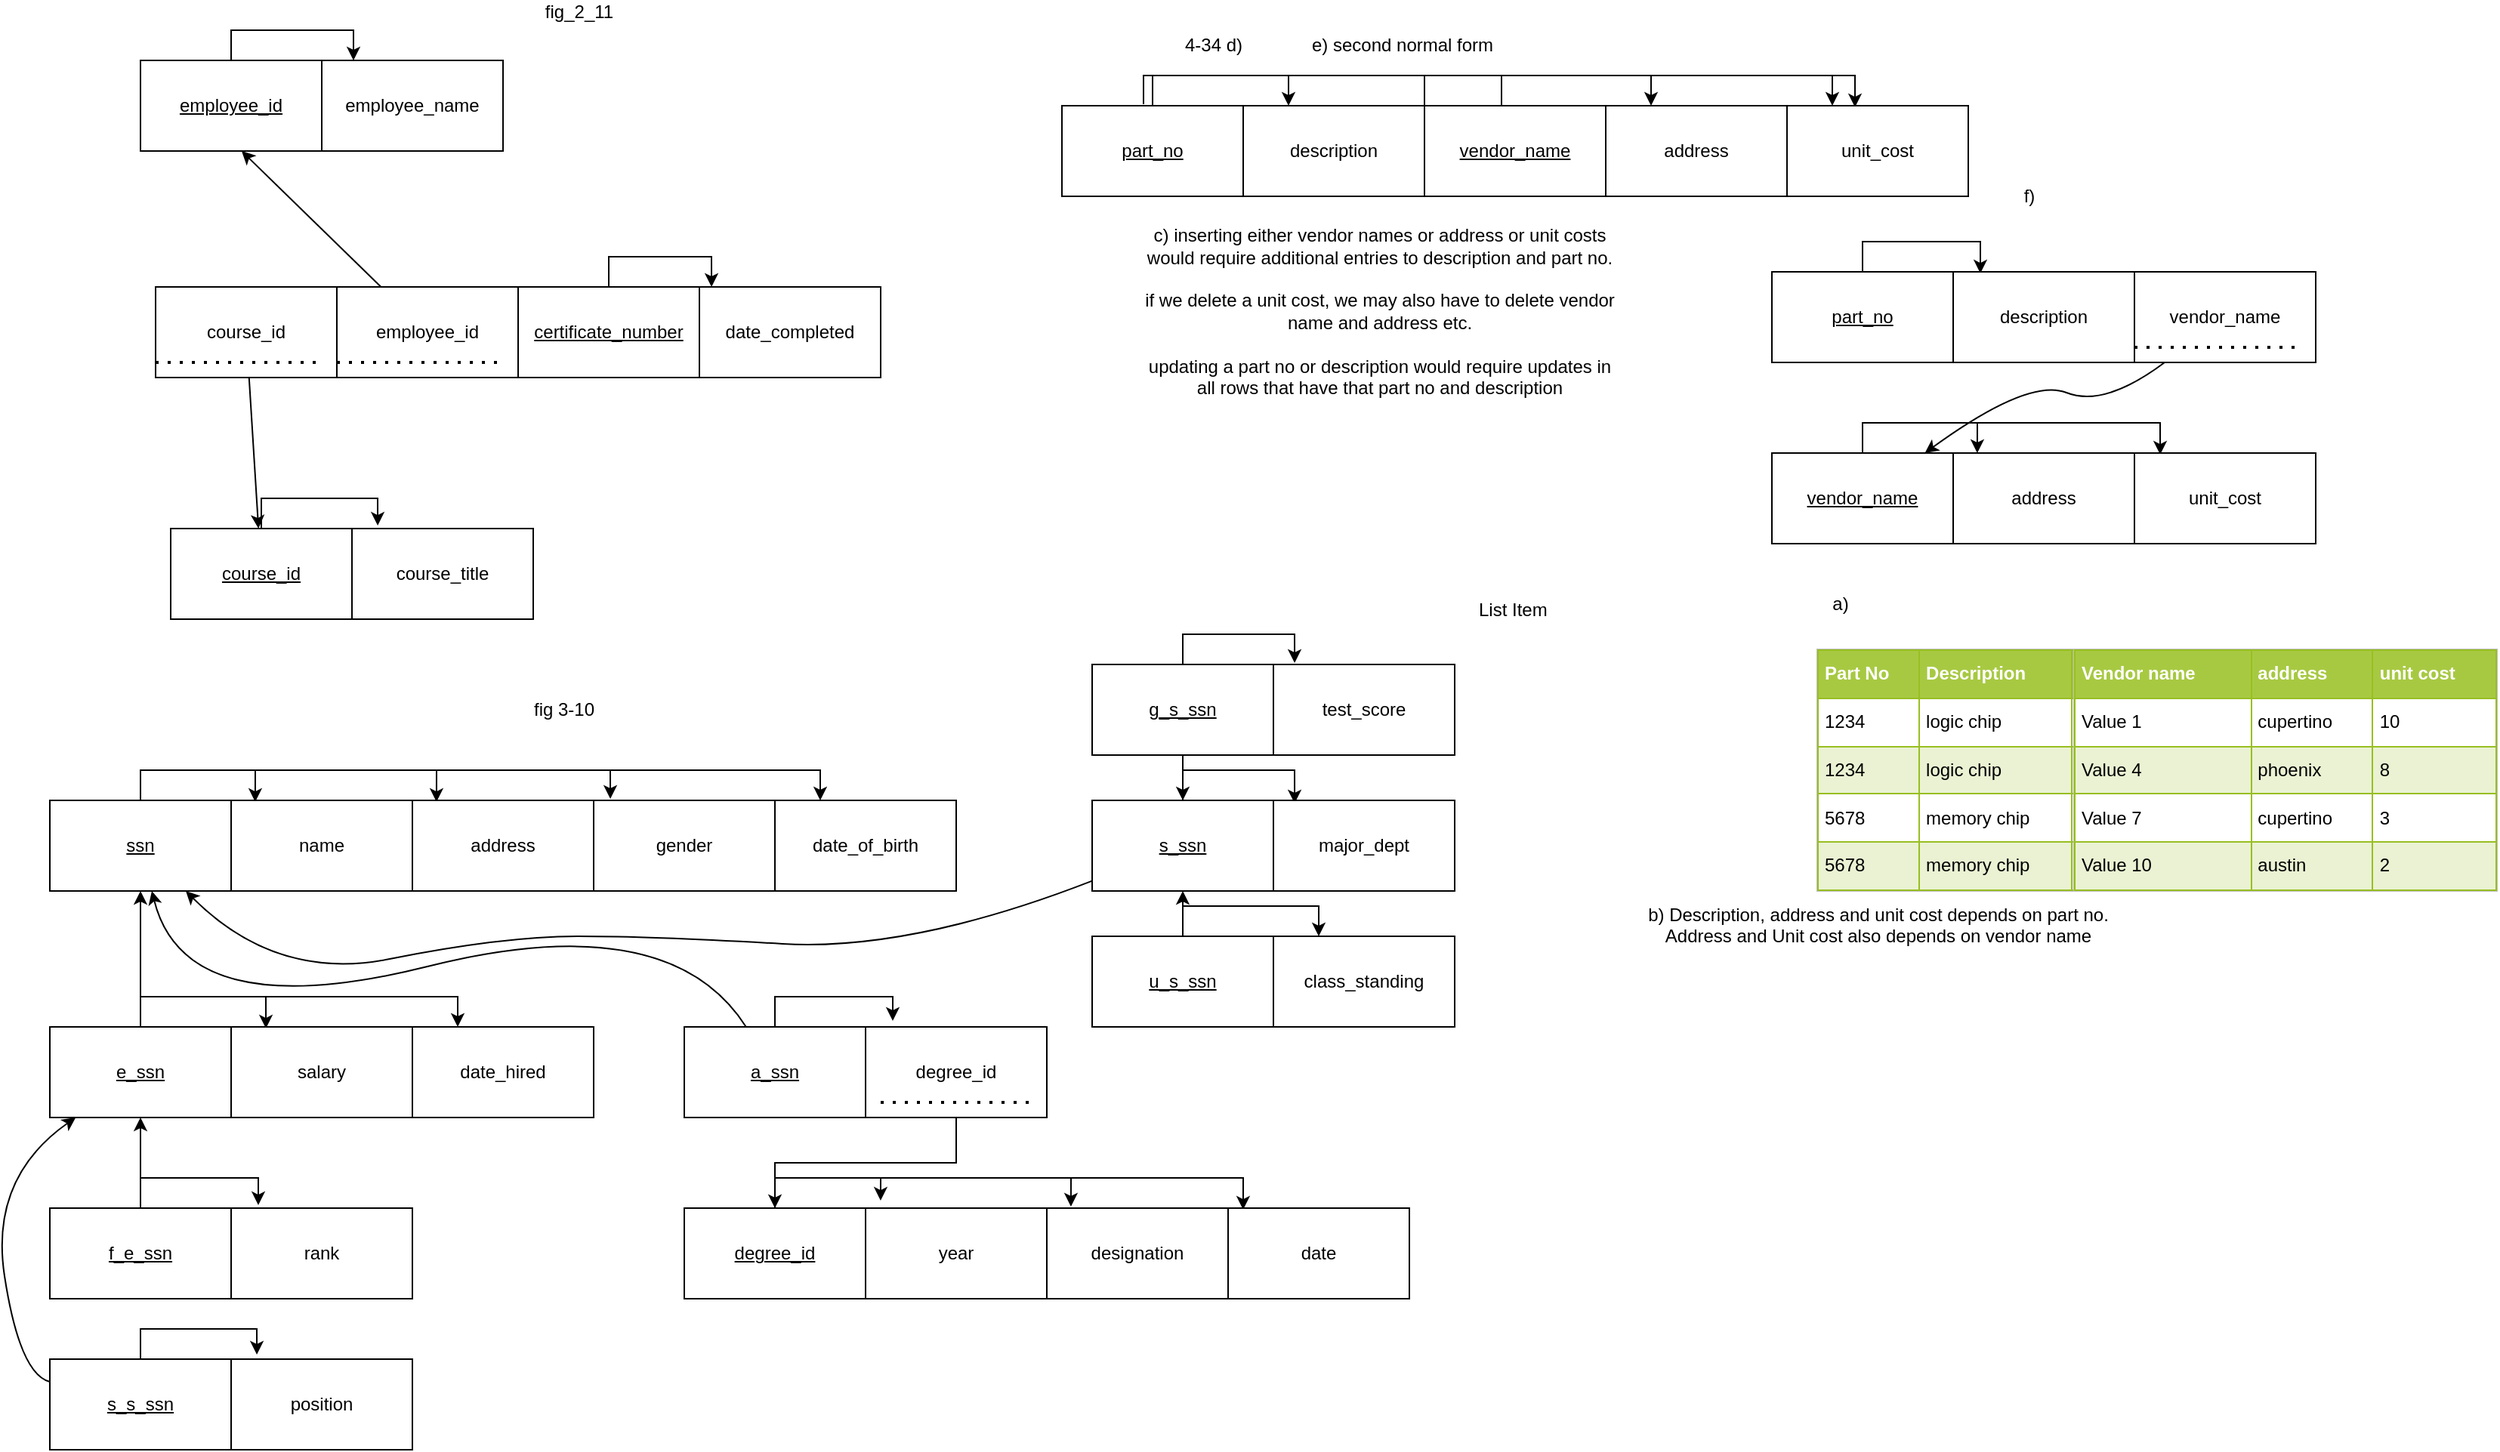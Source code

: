 <mxfile version="17.4.6" type="github">
  <diagram id="R2lEEEUBdFMjLlhIrx00" name="Page-1">
    <mxGraphModel dx="1662" dy="755" grid="1" gridSize="10" guides="1" tooltips="1" connect="1" arrows="1" fold="1" page="1" pageScale="1" pageWidth="850" pageHeight="1100" math="0" shadow="0" extFonts="Permanent Marker^https://fonts.googleapis.com/css?family=Permanent+Marker">
      <root>
        <mxCell id="0" />
        <mxCell id="1" parent="0" />
        <mxCell id="yiLSMs-EZFvoXGDY9Pij-1" value="&lt;div&gt;fig_2_11&lt;/div&gt;&lt;div&gt;&lt;br&gt;&lt;/div&gt;" style="text;html=1;resizable=0;autosize=1;align=center;verticalAlign=middle;points=[];fillColor=none;strokeColor=none;rounded=0;" vertex="1" parent="1">
          <mxGeometry x="355" y="20" width="70" height="30" as="geometry" />
        </mxCell>
        <mxCell id="yiLSMs-EZFvoXGDY9Pij-56" style="edgeStyle=orthogonalEdgeStyle;rounded=0;orthogonalLoop=1;jettySize=auto;html=1;entryX=0.175;entryY=0;entryDx=0;entryDy=0;entryPerimeter=0;" edge="1" parent="1" source="yiLSMs-EZFvoXGDY9Pij-2" target="yiLSMs-EZFvoXGDY9Pij-3">
          <mxGeometry relative="1" as="geometry" />
        </mxCell>
        <mxCell id="yiLSMs-EZFvoXGDY9Pij-2" value="&lt;u&gt;employee_id&lt;/u&gt;" style="rounded=0;whiteSpace=wrap;html=1;" vertex="1" parent="1">
          <mxGeometry x="100" y="60" width="120" height="60" as="geometry" />
        </mxCell>
        <mxCell id="yiLSMs-EZFvoXGDY9Pij-3" value="employee_name" style="rounded=0;whiteSpace=wrap;html=1;" vertex="1" parent="1">
          <mxGeometry x="220" y="60" width="120" height="60" as="geometry" />
        </mxCell>
        <mxCell id="yiLSMs-EZFvoXGDY9Pij-57" style="edgeStyle=orthogonalEdgeStyle;rounded=0;orthogonalLoop=1;jettySize=auto;html=1;entryX=0.142;entryY=-0.033;entryDx=0;entryDy=0;entryPerimeter=0;" edge="1" parent="1" source="yiLSMs-EZFvoXGDY9Pij-4" target="yiLSMs-EZFvoXGDY9Pij-7">
          <mxGeometry relative="1" as="geometry" />
        </mxCell>
        <mxCell id="yiLSMs-EZFvoXGDY9Pij-4" value="course_id" style="rounded=0;whiteSpace=wrap;html=1;fontStyle=4" vertex="1" parent="1">
          <mxGeometry x="120" y="370" width="120" height="60" as="geometry" />
        </mxCell>
        <mxCell id="yiLSMs-EZFvoXGDY9Pij-5" value="course_id" style="rounded=0;whiteSpace=wrap;html=1;" vertex="1" parent="1">
          <mxGeometry x="110" y="210" width="120" height="60" as="geometry" />
        </mxCell>
        <mxCell id="yiLSMs-EZFvoXGDY9Pij-6" value="employee_id" style="rounded=0;whiteSpace=wrap;html=1;" vertex="1" parent="1">
          <mxGeometry x="230" y="210" width="120" height="60" as="geometry" />
        </mxCell>
        <mxCell id="yiLSMs-EZFvoXGDY9Pij-7" value="course_title" style="rounded=0;whiteSpace=wrap;html=1;" vertex="1" parent="1">
          <mxGeometry x="240" y="370" width="120" height="60" as="geometry" />
        </mxCell>
        <mxCell id="yiLSMs-EZFvoXGDY9Pij-58" style="edgeStyle=orthogonalEdgeStyle;rounded=0;orthogonalLoop=1;jettySize=auto;html=1;entryX=0.067;entryY=0;entryDx=0;entryDy=0;entryPerimeter=0;" edge="1" parent="1" source="yiLSMs-EZFvoXGDY9Pij-9" target="yiLSMs-EZFvoXGDY9Pij-11">
          <mxGeometry relative="1" as="geometry" />
        </mxCell>
        <mxCell id="yiLSMs-EZFvoXGDY9Pij-9" value="&lt;u&gt;certificate_number&lt;br&gt;&lt;/u&gt;" style="rounded=0;whiteSpace=wrap;html=1;" vertex="1" parent="1">
          <mxGeometry x="350" y="210" width="120" height="60" as="geometry" />
        </mxCell>
        <mxCell id="yiLSMs-EZFvoXGDY9Pij-10" value="" style="endArrow=none;dashed=1;html=1;dashPattern=1 3;strokeWidth=2;rounded=0;" edge="1" parent="1">
          <mxGeometry width="50" height="50" relative="1" as="geometry">
            <mxPoint x="110" y="260" as="sourcePoint" />
            <mxPoint x="220" y="260" as="targetPoint" />
          </mxGeometry>
        </mxCell>
        <mxCell id="yiLSMs-EZFvoXGDY9Pij-11" value="date_completed" style="rounded=0;whiteSpace=wrap;html=1;" vertex="1" parent="1">
          <mxGeometry x="470" y="210" width="120" height="60" as="geometry" />
        </mxCell>
        <mxCell id="yiLSMs-EZFvoXGDY9Pij-12" value="" style="endArrow=none;dashed=1;html=1;dashPattern=1 3;strokeWidth=2;rounded=0;" edge="1" parent="1">
          <mxGeometry width="50" height="50" relative="1" as="geometry">
            <mxPoint x="230" y="260" as="sourcePoint" />
            <mxPoint x="340" y="260" as="targetPoint" />
          </mxGeometry>
        </mxCell>
        <mxCell id="yiLSMs-EZFvoXGDY9Pij-13" value="" style="endArrow=classic;html=1;rounded=0;entryX=0.558;entryY=1;entryDx=0;entryDy=0;entryPerimeter=0;" edge="1" parent="1" source="yiLSMs-EZFvoXGDY9Pij-6" target="yiLSMs-EZFvoXGDY9Pij-2">
          <mxGeometry width="50" height="50" relative="1" as="geometry">
            <mxPoint x="400" y="410" as="sourcePoint" />
            <mxPoint x="450" y="360" as="targetPoint" />
          </mxGeometry>
        </mxCell>
        <mxCell id="yiLSMs-EZFvoXGDY9Pij-14" value="" style="endArrow=classic;html=1;rounded=0;" edge="1" parent="1" source="yiLSMs-EZFvoXGDY9Pij-5" target="yiLSMs-EZFvoXGDY9Pij-4">
          <mxGeometry width="50" height="50" relative="1" as="geometry">
            <mxPoint x="179.24" y="220" as="sourcePoint" />
            <mxPoint x="176.96" y="130" as="targetPoint" />
          </mxGeometry>
        </mxCell>
        <mxCell id="yiLSMs-EZFvoXGDY9Pij-15" value="fig 3-10" style="text;html=1;resizable=0;autosize=1;align=center;verticalAlign=middle;points=[];fillColor=none;strokeColor=none;rounded=0;" vertex="1" parent="1">
          <mxGeometry x="350" y="480" width="60" height="20" as="geometry" />
        </mxCell>
        <mxCell id="yiLSMs-EZFvoXGDY9Pij-59" style="edgeStyle=orthogonalEdgeStyle;rounded=0;orthogonalLoop=1;jettySize=auto;html=1;entryX=0.133;entryY=0.017;entryDx=0;entryDy=0;entryPerimeter=0;" edge="1" parent="1" source="yiLSMs-EZFvoXGDY9Pij-16" target="yiLSMs-EZFvoXGDY9Pij-17">
          <mxGeometry relative="1" as="geometry" />
        </mxCell>
        <mxCell id="yiLSMs-EZFvoXGDY9Pij-61" style="edgeStyle=orthogonalEdgeStyle;rounded=0;orthogonalLoop=1;jettySize=auto;html=1;entryX=0.133;entryY=0.017;entryDx=0;entryDy=0;entryPerimeter=0;exitX=0.5;exitY=0;exitDx=0;exitDy=0;" edge="1" parent="1" source="yiLSMs-EZFvoXGDY9Pij-16" target="yiLSMs-EZFvoXGDY9Pij-18">
          <mxGeometry relative="1" as="geometry" />
        </mxCell>
        <mxCell id="yiLSMs-EZFvoXGDY9Pij-62" style="edgeStyle=orthogonalEdgeStyle;rounded=0;orthogonalLoop=1;jettySize=auto;html=1;entryX=0.092;entryY=-0.017;entryDx=0;entryDy=0;entryPerimeter=0;exitX=0.5;exitY=0;exitDx=0;exitDy=0;" edge="1" parent="1" source="yiLSMs-EZFvoXGDY9Pij-16" target="yiLSMs-EZFvoXGDY9Pij-19">
          <mxGeometry relative="1" as="geometry" />
        </mxCell>
        <mxCell id="yiLSMs-EZFvoXGDY9Pij-63" style="edgeStyle=orthogonalEdgeStyle;rounded=0;orthogonalLoop=1;jettySize=auto;html=1;entryX=0.25;entryY=0;entryDx=0;entryDy=0;exitX=0.5;exitY=0;exitDx=0;exitDy=0;" edge="1" parent="1" source="yiLSMs-EZFvoXGDY9Pij-16" target="yiLSMs-EZFvoXGDY9Pij-20">
          <mxGeometry relative="1" as="geometry" />
        </mxCell>
        <mxCell id="yiLSMs-EZFvoXGDY9Pij-16" value="&lt;u&gt;ssn&lt;/u&gt;" style="rounded=0;whiteSpace=wrap;html=1;" vertex="1" parent="1">
          <mxGeometry x="40" y="550" width="120" height="60" as="geometry" />
        </mxCell>
        <mxCell id="yiLSMs-EZFvoXGDY9Pij-17" value="name" style="rounded=0;whiteSpace=wrap;html=1;" vertex="1" parent="1">
          <mxGeometry x="160" y="550" width="120" height="60" as="geometry" />
        </mxCell>
        <mxCell id="yiLSMs-EZFvoXGDY9Pij-18" value="address" style="rounded=0;whiteSpace=wrap;html=1;" vertex="1" parent="1">
          <mxGeometry x="280" y="550" width="120" height="60" as="geometry" />
        </mxCell>
        <mxCell id="yiLSMs-EZFvoXGDY9Pij-19" value="gender" style="rounded=0;whiteSpace=wrap;html=1;" vertex="1" parent="1">
          <mxGeometry x="400" y="550" width="120" height="60" as="geometry" />
        </mxCell>
        <mxCell id="yiLSMs-EZFvoXGDY9Pij-20" value="date_of_birth" style="rounded=0;whiteSpace=wrap;html=1;" vertex="1" parent="1">
          <mxGeometry x="520" y="550" width="120" height="60" as="geometry" />
        </mxCell>
        <mxCell id="yiLSMs-EZFvoXGDY9Pij-38" style="edgeStyle=orthogonalEdgeStyle;rounded=0;orthogonalLoop=1;jettySize=auto;html=1;exitX=0.5;exitY=0;exitDx=0;exitDy=0;" edge="1" parent="1" source="yiLSMs-EZFvoXGDY9Pij-21" target="yiLSMs-EZFvoXGDY9Pij-16">
          <mxGeometry relative="1" as="geometry" />
        </mxCell>
        <mxCell id="yiLSMs-EZFvoXGDY9Pij-73" style="edgeStyle=orthogonalEdgeStyle;rounded=0;orthogonalLoop=1;jettySize=auto;html=1;entryX=0.192;entryY=0.017;entryDx=0;entryDy=0;entryPerimeter=0;" edge="1" parent="1" source="yiLSMs-EZFvoXGDY9Pij-21" target="yiLSMs-EZFvoXGDY9Pij-22">
          <mxGeometry relative="1" as="geometry" />
        </mxCell>
        <mxCell id="yiLSMs-EZFvoXGDY9Pij-74" style="edgeStyle=orthogonalEdgeStyle;rounded=0;orthogonalLoop=1;jettySize=auto;html=1;entryX=0.25;entryY=0;entryDx=0;entryDy=0;exitX=0.5;exitY=0;exitDx=0;exitDy=0;" edge="1" parent="1" source="yiLSMs-EZFvoXGDY9Pij-21" target="yiLSMs-EZFvoXGDY9Pij-23">
          <mxGeometry relative="1" as="geometry" />
        </mxCell>
        <mxCell id="yiLSMs-EZFvoXGDY9Pij-21" value="&lt;u&gt;e_ssn&lt;/u&gt;" style="rounded=0;whiteSpace=wrap;html=1;" vertex="1" parent="1">
          <mxGeometry x="40" y="700" width="120" height="60" as="geometry" />
        </mxCell>
        <mxCell id="yiLSMs-EZFvoXGDY9Pij-22" value="salary" style="rounded=0;whiteSpace=wrap;html=1;" vertex="1" parent="1">
          <mxGeometry x="160" y="700" width="120" height="60" as="geometry" />
        </mxCell>
        <mxCell id="yiLSMs-EZFvoXGDY9Pij-23" value="date_hired" style="rounded=0;whiteSpace=wrap;html=1;" vertex="1" parent="1">
          <mxGeometry x="280" y="700" width="120" height="60" as="geometry" />
        </mxCell>
        <mxCell id="yiLSMs-EZFvoXGDY9Pij-67" style="edgeStyle=orthogonalEdgeStyle;rounded=0;orthogonalLoop=1;jettySize=auto;html=1;entryX=0.15;entryY=-0.067;entryDx=0;entryDy=0;entryPerimeter=0;" edge="1" parent="1" source="yiLSMs-EZFvoXGDY9Pij-24" target="yiLSMs-EZFvoXGDY9Pij-25">
          <mxGeometry relative="1" as="geometry" />
        </mxCell>
        <mxCell id="yiLSMs-EZFvoXGDY9Pij-24" value="&lt;u&gt;a_ssn&lt;/u&gt;" style="rounded=0;whiteSpace=wrap;html=1;" vertex="1" parent="1">
          <mxGeometry x="460" y="700" width="120" height="60" as="geometry" />
        </mxCell>
        <mxCell id="yiLSMs-EZFvoXGDY9Pij-29" style="edgeStyle=orthogonalEdgeStyle;rounded=0;orthogonalLoop=1;jettySize=auto;html=1;" edge="1" parent="1" source="yiLSMs-EZFvoXGDY9Pij-25" target="yiLSMs-EZFvoXGDY9Pij-26">
          <mxGeometry relative="1" as="geometry" />
        </mxCell>
        <mxCell id="yiLSMs-EZFvoXGDY9Pij-25" value="degree_id" style="rounded=0;whiteSpace=wrap;html=1;" vertex="1" parent="1">
          <mxGeometry x="580" y="700" width="120" height="60" as="geometry" />
        </mxCell>
        <mxCell id="yiLSMs-EZFvoXGDY9Pij-68" style="edgeStyle=orthogonalEdgeStyle;rounded=0;orthogonalLoop=1;jettySize=auto;html=1;entryX=0.083;entryY=-0.083;entryDx=0;entryDy=0;entryPerimeter=0;" edge="1" parent="1" source="yiLSMs-EZFvoXGDY9Pij-26" target="yiLSMs-EZFvoXGDY9Pij-28">
          <mxGeometry relative="1" as="geometry" />
        </mxCell>
        <mxCell id="yiLSMs-EZFvoXGDY9Pij-69" style="edgeStyle=orthogonalEdgeStyle;rounded=0;orthogonalLoop=1;jettySize=auto;html=1;entryX=0.133;entryY=-0.017;entryDx=0;entryDy=0;entryPerimeter=0;exitX=0.5;exitY=0;exitDx=0;exitDy=0;" edge="1" parent="1" source="yiLSMs-EZFvoXGDY9Pij-26" target="yiLSMs-EZFvoXGDY9Pij-30">
          <mxGeometry relative="1" as="geometry" />
        </mxCell>
        <mxCell id="yiLSMs-EZFvoXGDY9Pij-70" style="edgeStyle=orthogonalEdgeStyle;rounded=0;orthogonalLoop=1;jettySize=auto;html=1;entryX=0.083;entryY=0.017;entryDx=0;entryDy=0;entryPerimeter=0;exitX=0.5;exitY=0;exitDx=0;exitDy=0;" edge="1" parent="1" source="yiLSMs-EZFvoXGDY9Pij-26" target="yiLSMs-EZFvoXGDY9Pij-31">
          <mxGeometry relative="1" as="geometry" />
        </mxCell>
        <mxCell id="yiLSMs-EZFvoXGDY9Pij-26" value="&lt;u&gt;degree_id&lt;/u&gt;" style="rounded=0;whiteSpace=wrap;html=1;" vertex="1" parent="1">
          <mxGeometry x="460" y="820" width="120" height="60" as="geometry" />
        </mxCell>
        <mxCell id="yiLSMs-EZFvoXGDY9Pij-27" value="" style="endArrow=none;dashed=1;html=1;dashPattern=1 3;strokeWidth=2;rounded=0;" edge="1" parent="1">
          <mxGeometry width="50" height="50" relative="1" as="geometry">
            <mxPoint x="590" y="750" as="sourcePoint" />
            <mxPoint x="690" y="750" as="targetPoint" />
          </mxGeometry>
        </mxCell>
        <mxCell id="yiLSMs-EZFvoXGDY9Pij-28" value="year" style="rounded=0;whiteSpace=wrap;html=1;" vertex="1" parent="1">
          <mxGeometry x="580" y="820" width="120" height="60" as="geometry" />
        </mxCell>
        <mxCell id="yiLSMs-EZFvoXGDY9Pij-30" value="designation" style="rounded=0;whiteSpace=wrap;html=1;" vertex="1" parent="1">
          <mxGeometry x="700" y="820" width="120" height="60" as="geometry" />
        </mxCell>
        <mxCell id="yiLSMs-EZFvoXGDY9Pij-31" value="date" style="rounded=0;whiteSpace=wrap;html=1;" vertex="1" parent="1">
          <mxGeometry x="820" y="820" width="120" height="60" as="geometry" />
        </mxCell>
        <mxCell id="yiLSMs-EZFvoXGDY9Pij-33" value="" style="curved=1;endArrow=classic;html=1;rounded=0;" edge="1" parent="1" source="yiLSMs-EZFvoXGDY9Pij-24" target="yiLSMs-EZFvoXGDY9Pij-16">
          <mxGeometry width="50" height="50" relative="1" as="geometry">
            <mxPoint x="400" y="620" as="sourcePoint" />
            <mxPoint x="450" y="570" as="targetPoint" />
            <Array as="points">
              <mxPoint x="450" y="620" />
              <mxPoint x="130" y="700" />
            </Array>
          </mxGeometry>
        </mxCell>
        <mxCell id="yiLSMs-EZFvoXGDY9Pij-65" style="edgeStyle=orthogonalEdgeStyle;rounded=0;orthogonalLoop=1;jettySize=auto;html=1;entryX=0.117;entryY=0.033;entryDx=0;entryDy=0;entryPerimeter=0;" edge="1" parent="1" source="yiLSMs-EZFvoXGDY9Pij-35" target="yiLSMs-EZFvoXGDY9Pij-36">
          <mxGeometry relative="1" as="geometry" />
        </mxCell>
        <mxCell id="yiLSMs-EZFvoXGDY9Pij-35" value="&lt;u&gt;s_ssn&lt;/u&gt;" style="rounded=0;whiteSpace=wrap;html=1;" vertex="1" parent="1">
          <mxGeometry x="730" y="550" width="120" height="60" as="geometry" />
        </mxCell>
        <mxCell id="yiLSMs-EZFvoXGDY9Pij-36" value="major_dept" style="rounded=0;whiteSpace=wrap;html=1;" vertex="1" parent="1">
          <mxGeometry x="850" y="550" width="120" height="60" as="geometry" />
        </mxCell>
        <mxCell id="yiLSMs-EZFvoXGDY9Pij-37" value="" style="curved=1;endArrow=classic;html=1;rounded=0;" edge="1" parent="1" source="yiLSMs-EZFvoXGDY9Pij-35" target="yiLSMs-EZFvoXGDY9Pij-16">
          <mxGeometry width="50" height="50" relative="1" as="geometry">
            <mxPoint x="400" y="620" as="sourcePoint" />
            <mxPoint x="450" y="570" as="targetPoint" />
            <Array as="points">
              <mxPoint x="610" y="650" />
              <mxPoint x="440" y="640" />
              <mxPoint x="340" y="640" />
              <mxPoint x="190" y="670" />
            </Array>
          </mxGeometry>
        </mxCell>
        <mxCell id="yiLSMs-EZFvoXGDY9Pij-41" style="edgeStyle=orthogonalEdgeStyle;rounded=0;orthogonalLoop=1;jettySize=auto;html=1;entryX=0.5;entryY=1;entryDx=0;entryDy=0;" edge="1" parent="1" source="yiLSMs-EZFvoXGDY9Pij-39" target="yiLSMs-EZFvoXGDY9Pij-21">
          <mxGeometry relative="1" as="geometry" />
        </mxCell>
        <mxCell id="yiLSMs-EZFvoXGDY9Pij-72" style="edgeStyle=orthogonalEdgeStyle;rounded=0;orthogonalLoop=1;jettySize=auto;html=1;entryX=0.15;entryY=-0.033;entryDx=0;entryDy=0;entryPerimeter=0;" edge="1" parent="1" source="yiLSMs-EZFvoXGDY9Pij-39" target="yiLSMs-EZFvoXGDY9Pij-40">
          <mxGeometry relative="1" as="geometry" />
        </mxCell>
        <mxCell id="yiLSMs-EZFvoXGDY9Pij-39" value="&lt;u&gt;f_e_ssn&lt;/u&gt;" style="rounded=0;whiteSpace=wrap;html=1;" vertex="1" parent="1">
          <mxGeometry x="40" y="820" width="120" height="60" as="geometry" />
        </mxCell>
        <mxCell id="yiLSMs-EZFvoXGDY9Pij-40" value="rank" style="rounded=0;whiteSpace=wrap;html=1;" vertex="1" parent="1">
          <mxGeometry x="160" y="820" width="120" height="60" as="geometry" />
        </mxCell>
        <mxCell id="yiLSMs-EZFvoXGDY9Pij-71" style="edgeStyle=orthogonalEdgeStyle;rounded=0;orthogonalLoop=1;jettySize=auto;html=1;entryX=0.142;entryY=-0.05;entryDx=0;entryDy=0;entryPerimeter=0;" edge="1" parent="1" source="yiLSMs-EZFvoXGDY9Pij-42" target="yiLSMs-EZFvoXGDY9Pij-43">
          <mxGeometry relative="1" as="geometry" />
        </mxCell>
        <mxCell id="yiLSMs-EZFvoXGDY9Pij-42" value="&lt;u&gt;s_s_ssn&lt;/u&gt;" style="rounded=0;whiteSpace=wrap;html=1;" vertex="1" parent="1">
          <mxGeometry x="40" y="920" width="120" height="60" as="geometry" />
        </mxCell>
        <mxCell id="yiLSMs-EZFvoXGDY9Pij-43" value="position" style="rounded=0;whiteSpace=wrap;html=1;" vertex="1" parent="1">
          <mxGeometry x="160" y="920" width="120" height="60" as="geometry" />
        </mxCell>
        <mxCell id="yiLSMs-EZFvoXGDY9Pij-44" value="" style="curved=1;endArrow=classic;html=1;rounded=0;" edge="1" parent="1" source="yiLSMs-EZFvoXGDY9Pij-42" target="yiLSMs-EZFvoXGDY9Pij-21">
          <mxGeometry width="50" height="50" relative="1" as="geometry">
            <mxPoint x="-30" y="930" as="sourcePoint" />
            <mxPoint x="20" y="880" as="targetPoint" />
            <Array as="points">
              <mxPoint x="20" y="930" />
              <mxPoint y="800" />
            </Array>
          </mxGeometry>
        </mxCell>
        <mxCell id="yiLSMs-EZFvoXGDY9Pij-51" style="edgeStyle=orthogonalEdgeStyle;rounded=0;orthogonalLoop=1;jettySize=auto;html=1;" edge="1" parent="1" source="yiLSMs-EZFvoXGDY9Pij-47" target="yiLSMs-EZFvoXGDY9Pij-35">
          <mxGeometry relative="1" as="geometry" />
        </mxCell>
        <mxCell id="yiLSMs-EZFvoXGDY9Pij-64" style="edgeStyle=orthogonalEdgeStyle;rounded=0;orthogonalLoop=1;jettySize=auto;html=1;entryX=0.117;entryY=-0.017;entryDx=0;entryDy=0;entryPerimeter=0;" edge="1" parent="1" source="yiLSMs-EZFvoXGDY9Pij-47" target="yiLSMs-EZFvoXGDY9Pij-48">
          <mxGeometry relative="1" as="geometry" />
        </mxCell>
        <mxCell id="yiLSMs-EZFvoXGDY9Pij-47" value="&lt;u&gt;g_s_ssn&lt;/u&gt;" style="rounded=0;whiteSpace=wrap;html=1;" vertex="1" parent="1">
          <mxGeometry x="730" y="460" width="120" height="60" as="geometry" />
        </mxCell>
        <mxCell id="yiLSMs-EZFvoXGDY9Pij-48" value="test_score" style="rounded=0;whiteSpace=wrap;html=1;" vertex="1" parent="1">
          <mxGeometry x="850" y="460" width="120" height="60" as="geometry" />
        </mxCell>
        <mxCell id="yiLSMs-EZFvoXGDY9Pij-52" style="edgeStyle=orthogonalEdgeStyle;rounded=0;orthogonalLoop=1;jettySize=auto;html=1;entryX=0.5;entryY=1;entryDx=0;entryDy=0;" edge="1" parent="1" source="yiLSMs-EZFvoXGDY9Pij-49" target="yiLSMs-EZFvoXGDY9Pij-35">
          <mxGeometry relative="1" as="geometry" />
        </mxCell>
        <mxCell id="yiLSMs-EZFvoXGDY9Pij-66" style="edgeStyle=orthogonalEdgeStyle;rounded=0;orthogonalLoop=1;jettySize=auto;html=1;entryX=0.25;entryY=0;entryDx=0;entryDy=0;" edge="1" parent="1" source="yiLSMs-EZFvoXGDY9Pij-49" target="yiLSMs-EZFvoXGDY9Pij-50">
          <mxGeometry relative="1" as="geometry" />
        </mxCell>
        <mxCell id="yiLSMs-EZFvoXGDY9Pij-49" value="&lt;u&gt;u_s_ssn&lt;/u&gt;" style="rounded=0;whiteSpace=wrap;html=1;" vertex="1" parent="1">
          <mxGeometry x="730" y="640" width="120" height="60" as="geometry" />
        </mxCell>
        <mxCell id="yiLSMs-EZFvoXGDY9Pij-50" value="class_standing" style="rounded=0;whiteSpace=wrap;html=1;" vertex="1" parent="1">
          <mxGeometry x="850" y="640" width="120" height="60" as="geometry" />
        </mxCell>
        <mxCell id="yiLSMs-EZFvoXGDY9Pij-75" value="4-34 d)" style="text;html=1;resizable=0;autosize=1;align=center;verticalAlign=middle;points=[];fillColor=none;strokeColor=none;rounded=0;" vertex="1" parent="1">
          <mxGeometry x="780" y="40" width="60" height="20" as="geometry" />
        </mxCell>
        <mxCell id="yiLSMs-EZFvoXGDY9Pij-81" style="edgeStyle=orthogonalEdgeStyle;rounded=0;orthogonalLoop=1;jettySize=auto;html=1;entryX=0.25;entryY=0;entryDx=0;entryDy=0;" edge="1" parent="1" source="yiLSMs-EZFvoXGDY9Pij-76" target="yiLSMs-EZFvoXGDY9Pij-77">
          <mxGeometry relative="1" as="geometry" />
        </mxCell>
        <mxCell id="yiLSMs-EZFvoXGDY9Pij-84" style="edgeStyle=orthogonalEdgeStyle;rounded=0;orthogonalLoop=1;jettySize=auto;html=1;entryX=0.25;entryY=0;entryDx=0;entryDy=0;" edge="1" parent="1" source="yiLSMs-EZFvoXGDY9Pij-76" target="yiLSMs-EZFvoXGDY9Pij-79">
          <mxGeometry relative="1" as="geometry" />
        </mxCell>
        <mxCell id="yiLSMs-EZFvoXGDY9Pij-85" style="edgeStyle=orthogonalEdgeStyle;rounded=0;orthogonalLoop=1;jettySize=auto;html=1;entryX=0.25;entryY=0;entryDx=0;entryDy=0;exitX=0.45;exitY=-0.017;exitDx=0;exitDy=0;exitPerimeter=0;" edge="1" parent="1" source="yiLSMs-EZFvoXGDY9Pij-76" target="yiLSMs-EZFvoXGDY9Pij-80">
          <mxGeometry relative="1" as="geometry" />
        </mxCell>
        <mxCell id="yiLSMs-EZFvoXGDY9Pij-76" value="&lt;u&gt;part_no&lt;/u&gt;" style="rounded=0;whiteSpace=wrap;html=1;" vertex="1" parent="1">
          <mxGeometry x="710" y="90" width="120" height="60" as="geometry" />
        </mxCell>
        <mxCell id="yiLSMs-EZFvoXGDY9Pij-77" value="description" style="rounded=0;whiteSpace=wrap;html=1;" vertex="1" parent="1">
          <mxGeometry x="830" y="90" width="120" height="60" as="geometry" />
        </mxCell>
        <mxCell id="yiLSMs-EZFvoXGDY9Pij-91" style="edgeStyle=orthogonalEdgeStyle;rounded=0;orthogonalLoop=1;jettySize=auto;html=1;exitX=0.425;exitY=0;exitDx=0;exitDy=0;exitPerimeter=0;entryX=0.375;entryY=0.017;entryDx=0;entryDy=0;entryPerimeter=0;" edge="1" parent="1" source="yiLSMs-EZFvoXGDY9Pij-78" target="yiLSMs-EZFvoXGDY9Pij-80">
          <mxGeometry relative="1" as="geometry" />
        </mxCell>
        <mxCell id="yiLSMs-EZFvoXGDY9Pij-78" value="&lt;u&gt;vendor_name&lt;/u&gt;" style="rounded=0;whiteSpace=wrap;html=1;" vertex="1" parent="1">
          <mxGeometry x="950" y="90" width="120" height="60" as="geometry" />
        </mxCell>
        <mxCell id="yiLSMs-EZFvoXGDY9Pij-79" value="address" style="rounded=0;whiteSpace=wrap;html=1;" vertex="1" parent="1">
          <mxGeometry x="1070" y="90" width="120" height="60" as="geometry" />
        </mxCell>
        <mxCell id="yiLSMs-EZFvoXGDY9Pij-80" value="unit_cost" style="rounded=0;whiteSpace=wrap;html=1;" vertex="1" parent="1">
          <mxGeometry x="1190" y="90" width="120" height="60" as="geometry" />
        </mxCell>
        <mxCell id="yiLSMs-EZFvoXGDY9Pij-86" value="&lt;div&gt;c) inserting either vendor names or address or unit costs &lt;br&gt;&lt;/div&gt;&lt;div&gt;would require additional entries to description and part no.&lt;/div&gt;&lt;div&gt;&lt;br&gt;&lt;/div&gt;&lt;div&gt;if we delete a unit cost, we may also have to delete vendor &lt;br&gt;&lt;/div&gt;&lt;div&gt;name and address etc.&lt;/div&gt;&lt;div&gt;&lt;br&gt;&lt;/div&gt;&lt;div&gt;updating a part no or description would require updates in&lt;/div&gt;&lt;div&gt;all rows that have that part no and description&lt;br&gt;&lt;/div&gt;&lt;div&gt;&lt;br&gt;&lt;/div&gt;&lt;div&gt;&lt;br&gt;&lt;/div&gt;&lt;div&gt;&lt;br&gt;&lt;/div&gt;&lt;div&gt;&lt;br&gt;&lt;/div&gt;" style="text;html=1;resizable=0;autosize=1;align=center;verticalAlign=middle;points=[];fillColor=none;strokeColor=none;rounded=0;" vertex="1" parent="1">
          <mxGeometry x="730" y="170" width="380" height="170" as="geometry" />
        </mxCell>
        <mxCell id="yiLSMs-EZFvoXGDY9Pij-87" value="e) second normal form" style="text;html=1;resizable=0;autosize=1;align=center;verticalAlign=middle;points=[];fillColor=none;strokeColor=none;rounded=0;" vertex="1" parent="1">
          <mxGeometry x="860" y="40" width="150" height="20" as="geometry" />
        </mxCell>
        <mxCell id="yiLSMs-EZFvoXGDY9Pij-94" style="edgeStyle=orthogonalEdgeStyle;rounded=0;orthogonalLoop=1;jettySize=auto;html=1;entryX=0.15;entryY=0.017;entryDx=0;entryDy=0;entryPerimeter=0;" edge="1" parent="1" source="yiLSMs-EZFvoXGDY9Pij-88" target="yiLSMs-EZFvoXGDY9Pij-89">
          <mxGeometry relative="1" as="geometry" />
        </mxCell>
        <mxCell id="yiLSMs-EZFvoXGDY9Pij-88" value="&lt;u&gt;part_no&lt;/u&gt;" style="rounded=0;whiteSpace=wrap;html=1;" vertex="1" parent="1">
          <mxGeometry x="1180" y="200" width="120" height="60" as="geometry" />
        </mxCell>
        <mxCell id="yiLSMs-EZFvoXGDY9Pij-89" value="description" style="rounded=0;whiteSpace=wrap;html=1;" vertex="1" parent="1">
          <mxGeometry x="1300" y="200" width="120" height="60" as="geometry" />
        </mxCell>
        <mxCell id="yiLSMs-EZFvoXGDY9Pij-95" style="edgeStyle=orthogonalEdgeStyle;rounded=0;orthogonalLoop=1;jettySize=auto;html=1;entryX=0.133;entryY=0;entryDx=0;entryDy=0;entryPerimeter=0;" edge="1" parent="1" source="yiLSMs-EZFvoXGDY9Pij-90" target="yiLSMs-EZFvoXGDY9Pij-92">
          <mxGeometry relative="1" as="geometry" />
        </mxCell>
        <mxCell id="yiLSMs-EZFvoXGDY9Pij-96" style="edgeStyle=orthogonalEdgeStyle;rounded=0;orthogonalLoop=1;jettySize=auto;html=1;entryX=0.142;entryY=0.017;entryDx=0;entryDy=0;entryPerimeter=0;exitX=0.5;exitY=0;exitDx=0;exitDy=0;" edge="1" parent="1" source="yiLSMs-EZFvoXGDY9Pij-90" target="yiLSMs-EZFvoXGDY9Pij-93">
          <mxGeometry relative="1" as="geometry" />
        </mxCell>
        <mxCell id="yiLSMs-EZFvoXGDY9Pij-90" value="&lt;u&gt;vendor_name&lt;/u&gt;" style="rounded=0;whiteSpace=wrap;html=1;" vertex="1" parent="1">
          <mxGeometry x="1180" y="320" width="120" height="60" as="geometry" />
        </mxCell>
        <mxCell id="yiLSMs-EZFvoXGDY9Pij-92" value="address" style="rounded=0;whiteSpace=wrap;html=1;" vertex="1" parent="1">
          <mxGeometry x="1300" y="320" width="120" height="60" as="geometry" />
        </mxCell>
        <mxCell id="yiLSMs-EZFvoXGDY9Pij-93" value="unit_cost" style="rounded=0;whiteSpace=wrap;html=1;" vertex="1" parent="1">
          <mxGeometry x="1420" y="320" width="120" height="60" as="geometry" />
        </mxCell>
        <mxCell id="yiLSMs-EZFvoXGDY9Pij-97" value="vendor_name" style="rounded=0;whiteSpace=wrap;html=1;" vertex="1" parent="1">
          <mxGeometry x="1420" y="200" width="120" height="60" as="geometry" />
        </mxCell>
        <mxCell id="yiLSMs-EZFvoXGDY9Pij-98" value="" style="endArrow=none;dashed=1;html=1;dashPattern=1 3;strokeWidth=2;rounded=0;" edge="1" parent="1">
          <mxGeometry width="50" height="50" relative="1" as="geometry">
            <mxPoint x="1420" y="250" as="sourcePoint" />
            <mxPoint x="1530" y="250" as="targetPoint" />
          </mxGeometry>
        </mxCell>
        <mxCell id="yiLSMs-EZFvoXGDY9Pij-99" value="" style="curved=1;endArrow=classic;html=1;rounded=0;" edge="1" parent="1" source="yiLSMs-EZFvoXGDY9Pij-97" target="yiLSMs-EZFvoXGDY9Pij-90">
          <mxGeometry width="50" height="50" relative="1" as="geometry">
            <mxPoint x="1350" y="320" as="sourcePoint" />
            <mxPoint x="1400" y="270" as="targetPoint" />
            <Array as="points">
              <mxPoint x="1400" y="290" />
              <mxPoint x="1350" y="270" />
            </Array>
          </mxGeometry>
        </mxCell>
        <mxCell id="yiLSMs-EZFvoXGDY9Pij-100" value="f)" style="text;html=1;resizable=0;autosize=1;align=center;verticalAlign=middle;points=[];fillColor=none;strokeColor=none;rounded=0;" vertex="1" parent="1">
          <mxGeometry x="1340" y="140" width="20" height="20" as="geometry" />
        </mxCell>
        <mxCell id="yiLSMs-EZFvoXGDY9Pij-101" value="&lt;table style=&quot;width: 100% ; height: 100% ; border-collapse: collapse&quot; width=&quot;100%&quot; cellpadding=&quot;4&quot; border=&quot;1&quot;&gt;&lt;tbody&gt;&lt;tr style=&quot;background-color: #a7c942 ; color: #ffffff ; border: 1px solid #98bf21&quot;&gt;&lt;th align=&quot;left&quot;&gt;Part No&lt;br&gt;&lt;/th&gt;&lt;th align=&quot;left&quot;&gt;Description&lt;/th&gt;&lt;th align=&quot;left&quot;&gt;Vendor Name&lt;br&gt;&lt;/th&gt;&lt;/tr&gt;&lt;tr style=&quot;border: 1px solid #98bf21&quot;&gt;&lt;td&gt;1234&lt;/td&gt;&lt;td&gt;logic chip&lt;br&gt;&lt;/td&gt;&lt;td&gt;fast chips&lt;br&gt;&lt;/td&gt;&lt;/tr&gt;&lt;tr style=&quot;background-color: #eaf2d3 ; border: 1px solid #98bf21&quot;&gt;&lt;td&gt;1234&lt;/td&gt;&lt;td&gt;logic chip&lt;br&gt;&lt;/td&gt;&lt;td&gt;smart chips&lt;br&gt;&lt;/td&gt;&lt;/tr&gt;&lt;tr style=&quot;border: 1px solid #98bf21&quot;&gt;&lt;td&gt;5678&lt;/td&gt;&lt;td&gt;memory chip&lt;br&gt;&lt;/td&gt;&lt;td&gt;fast chips&lt;/td&gt;&lt;/tr&gt;&lt;tr style=&quot;background-color: #eaf2d3 ; border: 1px solid #98bf21&quot;&gt;&lt;td&gt;5678&lt;/td&gt;&lt;td&gt;memory chip&lt;br&gt;&lt;/td&gt;&lt;td&gt;smart chips&lt;br&gt;&lt;/td&gt;&lt;/tr&gt;&lt;/tbody&gt;&lt;/table&gt;" style="text;html=1;strokeColor=#c0c0c0;fillColor=#ffffff;overflow=fill;rounded=0;" vertex="1" parent="1">
          <mxGeometry x="1210" y="450" width="280" height="160" as="geometry" />
        </mxCell>
        <mxCell id="yiLSMs-EZFvoXGDY9Pij-104" value="List Item" style="text;strokeColor=none;fillColor=none;align=left;verticalAlign=top;spacingLeft=4;spacingRight=4;overflow=hidden;rotatable=0;points=[[0,0.5],[1,0.5]];portConstraint=eastwest;" vertex="1" parent="1">
          <mxGeometry x="980" y="410" width="60" height="26" as="geometry" />
        </mxCell>
        <mxCell id="yiLSMs-EZFvoXGDY9Pij-105" value="&lt;table style=&quot;width: 100% ; height: 100% ; border-collapse: collapse&quot; width=&quot;100%&quot; cellpadding=&quot;4&quot; border=&quot;1&quot;&gt;&lt;tbody&gt;&lt;tr style=&quot;background-color: #a7c942 ; color: #ffffff ; border: 1px solid #98bf21&quot;&gt;&lt;th align=&quot;left&quot;&gt;Vendor name&lt;br&gt;&lt;/th&gt;&lt;th align=&quot;left&quot;&gt;address&lt;/th&gt;&lt;th align=&quot;left&quot;&gt;unit cost&lt;br&gt;&lt;/th&gt;&lt;/tr&gt;&lt;tr style=&quot;border: 1px solid #98bf21&quot;&gt;&lt;td&gt;Value 1&lt;/td&gt;&lt;td&gt;cupertino&lt;/td&gt;&lt;td&gt;10&lt;/td&gt;&lt;/tr&gt;&lt;tr style=&quot;background-color: #eaf2d3 ; border: 1px solid #98bf21&quot;&gt;&lt;td&gt;Value 4&lt;/td&gt;&lt;td&gt;phoenix&lt;/td&gt;&lt;td&gt;8&lt;/td&gt;&lt;/tr&gt;&lt;tr style=&quot;border: 1px solid #98bf21&quot;&gt;&lt;td&gt;Value 7&lt;/td&gt;&lt;td&gt;cupertino&lt;/td&gt;&lt;td&gt;3&lt;/td&gt;&lt;/tr&gt;&lt;tr style=&quot;background-color: #eaf2d3 ; border: 1px solid #98bf21&quot;&gt;&lt;td&gt;Value 10&lt;/td&gt;&lt;td&gt;austin&lt;/td&gt;&lt;td&gt;2&lt;/td&gt;&lt;/tr&gt;&lt;/tbody&gt;&lt;/table&gt;" style="text;html=1;strokeColor=#c0c0c0;fillColor=#ffffff;overflow=fill;rounded=0;" vertex="1" parent="1">
          <mxGeometry x="1380" y="450" width="280" height="160" as="geometry" />
        </mxCell>
        <mxCell id="yiLSMs-EZFvoXGDY9Pij-106" value="a)" style="text;html=1;resizable=0;autosize=1;align=center;verticalAlign=middle;points=[];fillColor=none;strokeColor=none;rounded=0;" vertex="1" parent="1">
          <mxGeometry x="1210" y="410" width="30" height="20" as="geometry" />
        </mxCell>
        <mxCell id="yiLSMs-EZFvoXGDY9Pij-107" value="&lt;div&gt;b) Description, address and unit cost depends on part no.&lt;/div&gt;&lt;div&gt;Address and Unit cost also depends on vendor name&lt;/div&gt;&lt;div&gt;&lt;br&gt;&lt;/div&gt;" style="text;html=1;resizable=0;autosize=1;align=center;verticalAlign=middle;points=[];fillColor=none;strokeColor=none;rounded=0;" vertex="1" parent="1">
          <mxGeometry x="1065" y="615" width="370" height="50" as="geometry" />
        </mxCell>
      </root>
    </mxGraphModel>
  </diagram>
</mxfile>
